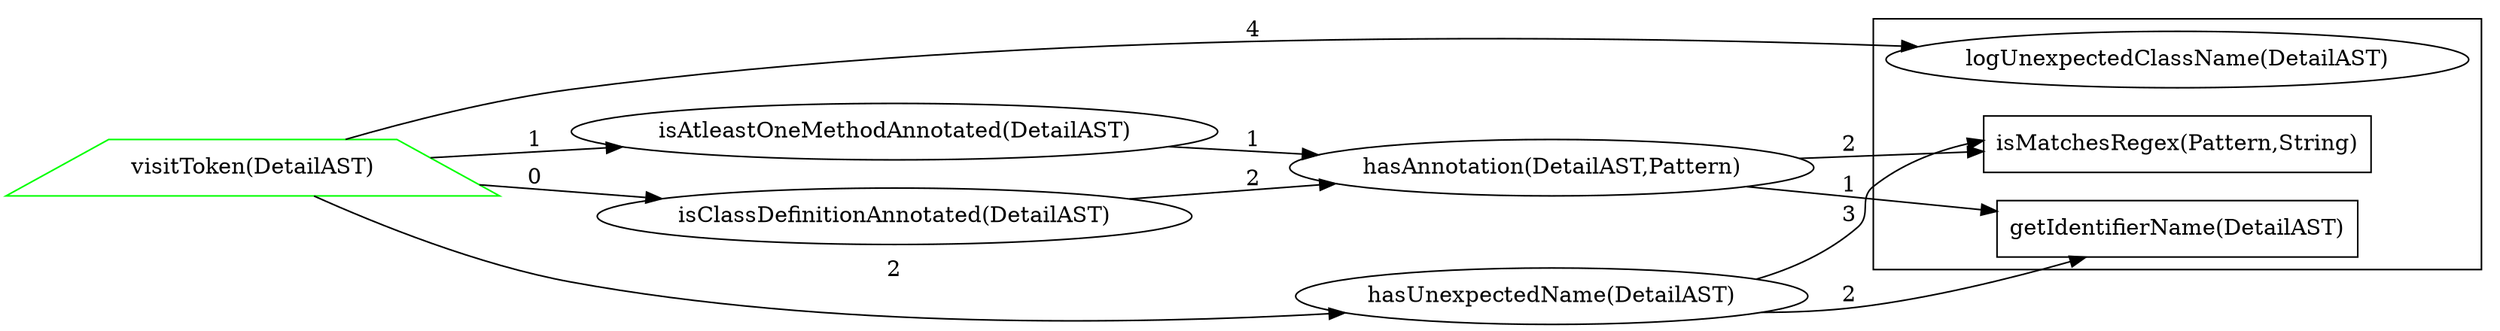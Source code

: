 digraph dependencies {
rankdir = "LR";
subgraph clustersimple {
"isMatchesRegex(Pattern,String)" [ color="#000000ff" shape="polygon" ];
"logUnexpectedClassName(DetailAST)" [ color="#000000ff" ];
"getIdentifierName(DetailAST)" [ color="#000000ff" shape="polygon" ];
}
"visitToken(DetailAST)" [ color="#00ff00ff" shape="trapezium" ];
"isClassDefinitionAnnotated(DetailAST)" [ color="#000000ff" ];
"isAtleastOneMethodAnnotated(DetailAST)" [ color="#000000ff" ];
"hasUnexpectedName(DetailAST)" [ color="#000000ff" ];
"hasAnnotation(DetailAST,Pattern)" [ color="#000000ff" ];
"visitToken(DetailAST)" -> "isClassDefinitionAnnotated(DetailAST)" [ label="0" ];
"visitToken(DetailAST)" -> "isAtleastOneMethodAnnotated(DetailAST)" [ label="1" ];
"visitToken(DetailAST)" -> "hasUnexpectedName(DetailAST)" [ label="2" ];
"visitToken(DetailAST)" -> "logUnexpectedClassName(DetailAST)" [ label="4" ];
"isClassDefinitionAnnotated(DetailAST)" -> "hasAnnotation(DetailAST,Pattern)" [ label="2" ];
"isAtleastOneMethodAnnotated(DetailAST)" -> "hasAnnotation(DetailAST,Pattern)" [ label="1" ];
"hasUnexpectedName(DetailAST)" -> "isMatchesRegex(Pattern,String)" [ label="3" ];
"hasUnexpectedName(DetailAST)" -> "getIdentifierName(DetailAST)" [ label="2" ];
"hasAnnotation(DetailAST,Pattern)" -> "isMatchesRegex(Pattern,String)" [ label="2" ];
"hasAnnotation(DetailAST,Pattern)" -> "getIdentifierName(DetailAST)" [ label="1" ];
/*
Legend
Node border color:
    a) GREEN - public
    b) YELLOW - protected
    c) BLACK - private
    d) BLUE - default
Node shape:
    if static - rectangle
    otherwise if override - trapezium
    otherwise if overloaded - triangle
    otherwise ellipse

*/
}
